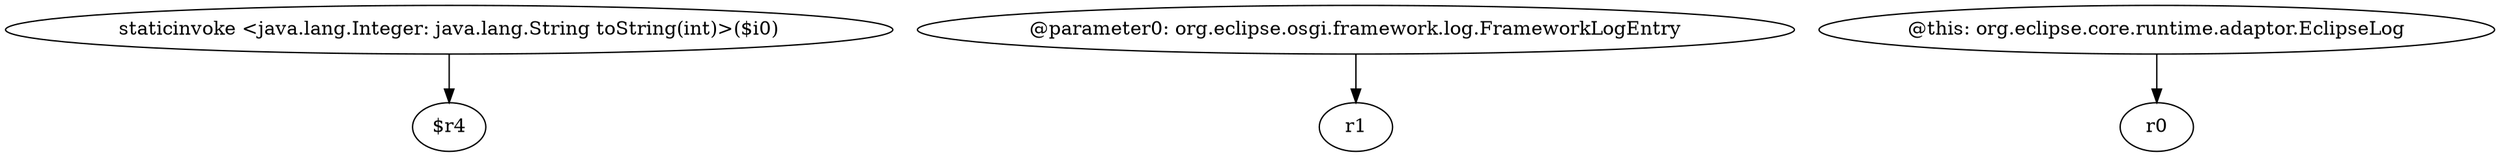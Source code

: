 digraph g {
0[label="staticinvoke <java.lang.Integer: java.lang.String toString(int)>($i0)"]
1[label="$r4"]
0->1[label=""]
2[label="@parameter0: org.eclipse.osgi.framework.log.FrameworkLogEntry"]
3[label="r1"]
2->3[label=""]
4[label="@this: org.eclipse.core.runtime.adaptor.EclipseLog"]
5[label="r0"]
4->5[label=""]
}